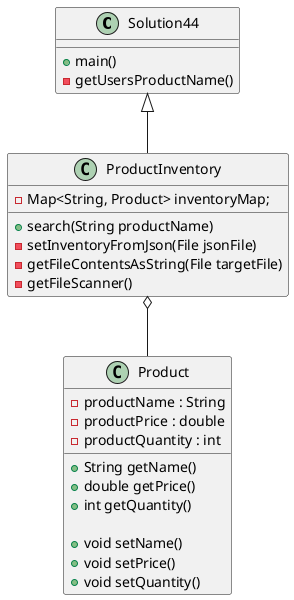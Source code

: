 @startuml
'https://plantuml.com/class-diagram

class Solution44 {

    + main()
    - getUsersProductName()

}

class ProductInventory {

    - Map<String, Product> inventoryMap;

    + search(String productName)
    - setInventoryFromJson(File jsonFile)
    - getFileContentsAsString(File targetFile)
    - getFileScanner()

}

class Product {

    - productName : String
    - productPrice : double
    - productQuantity : int

    + String getName()
    + double getPrice()
    + int getQuantity()

    + void setName()
    + void setPrice()
    + void setQuantity()

}

ProductInventory o-- Product
Solution44 <|-- ProductInventory

@enduml